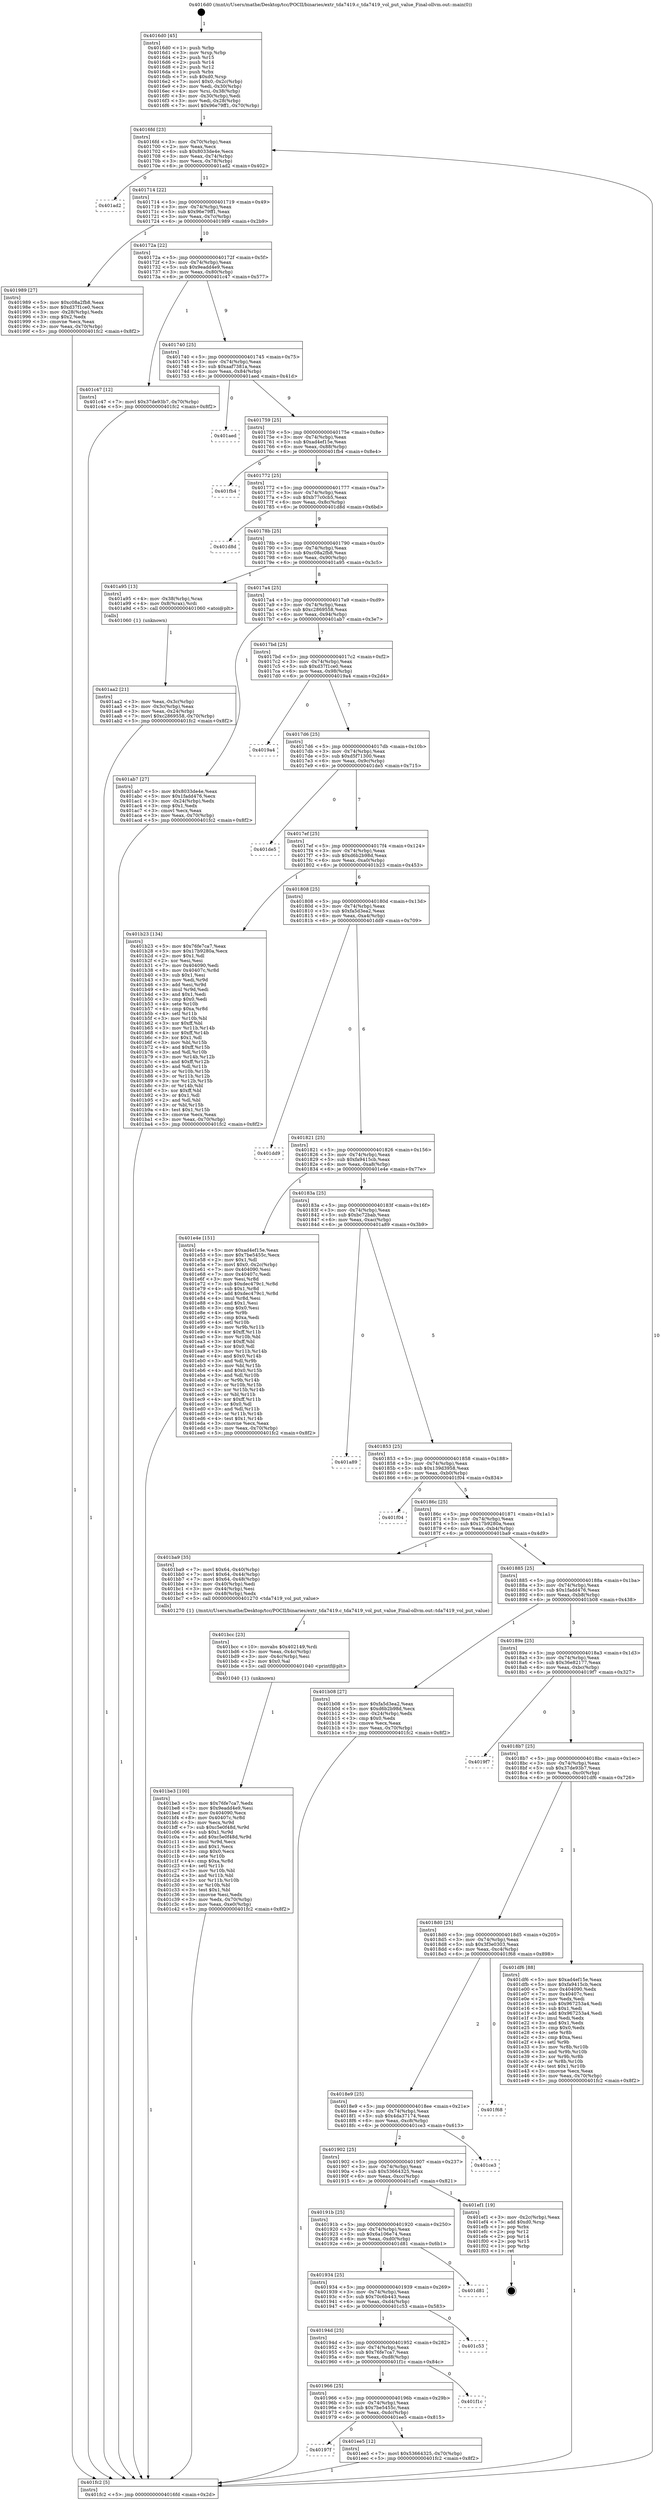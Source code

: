 digraph "0x4016d0" {
  label = "0x4016d0 (/mnt/c/Users/mathe/Desktop/tcc/POCII/binaries/extr_tda7419.c_tda7419_vol_put_value_Final-ollvm.out::main(0))"
  labelloc = "t"
  node[shape=record]

  Entry [label="",width=0.3,height=0.3,shape=circle,fillcolor=black,style=filled]
  "0x4016fd" [label="{
     0x4016fd [23]\l
     | [instrs]\l
     &nbsp;&nbsp;0x4016fd \<+3\>: mov -0x70(%rbp),%eax\l
     &nbsp;&nbsp;0x401700 \<+2\>: mov %eax,%ecx\l
     &nbsp;&nbsp;0x401702 \<+6\>: sub $0x8033de4e,%ecx\l
     &nbsp;&nbsp;0x401708 \<+3\>: mov %eax,-0x74(%rbp)\l
     &nbsp;&nbsp;0x40170b \<+3\>: mov %ecx,-0x78(%rbp)\l
     &nbsp;&nbsp;0x40170e \<+6\>: je 0000000000401ad2 \<main+0x402\>\l
  }"]
  "0x401ad2" [label="{
     0x401ad2\l
  }", style=dashed]
  "0x401714" [label="{
     0x401714 [22]\l
     | [instrs]\l
     &nbsp;&nbsp;0x401714 \<+5\>: jmp 0000000000401719 \<main+0x49\>\l
     &nbsp;&nbsp;0x401719 \<+3\>: mov -0x74(%rbp),%eax\l
     &nbsp;&nbsp;0x40171c \<+5\>: sub $0x96e79ff1,%eax\l
     &nbsp;&nbsp;0x401721 \<+3\>: mov %eax,-0x7c(%rbp)\l
     &nbsp;&nbsp;0x401724 \<+6\>: je 0000000000401989 \<main+0x2b9\>\l
  }"]
  Exit [label="",width=0.3,height=0.3,shape=circle,fillcolor=black,style=filled,peripheries=2]
  "0x401989" [label="{
     0x401989 [27]\l
     | [instrs]\l
     &nbsp;&nbsp;0x401989 \<+5\>: mov $0xc08a2fb8,%eax\l
     &nbsp;&nbsp;0x40198e \<+5\>: mov $0xd37f1ce0,%ecx\l
     &nbsp;&nbsp;0x401993 \<+3\>: mov -0x28(%rbp),%edx\l
     &nbsp;&nbsp;0x401996 \<+3\>: cmp $0x2,%edx\l
     &nbsp;&nbsp;0x401999 \<+3\>: cmovne %ecx,%eax\l
     &nbsp;&nbsp;0x40199c \<+3\>: mov %eax,-0x70(%rbp)\l
     &nbsp;&nbsp;0x40199f \<+5\>: jmp 0000000000401fc2 \<main+0x8f2\>\l
  }"]
  "0x40172a" [label="{
     0x40172a [22]\l
     | [instrs]\l
     &nbsp;&nbsp;0x40172a \<+5\>: jmp 000000000040172f \<main+0x5f\>\l
     &nbsp;&nbsp;0x40172f \<+3\>: mov -0x74(%rbp),%eax\l
     &nbsp;&nbsp;0x401732 \<+5\>: sub $0x9eadd4e9,%eax\l
     &nbsp;&nbsp;0x401737 \<+3\>: mov %eax,-0x80(%rbp)\l
     &nbsp;&nbsp;0x40173a \<+6\>: je 0000000000401c47 \<main+0x577\>\l
  }"]
  "0x401fc2" [label="{
     0x401fc2 [5]\l
     | [instrs]\l
     &nbsp;&nbsp;0x401fc2 \<+5\>: jmp 00000000004016fd \<main+0x2d\>\l
  }"]
  "0x4016d0" [label="{
     0x4016d0 [45]\l
     | [instrs]\l
     &nbsp;&nbsp;0x4016d0 \<+1\>: push %rbp\l
     &nbsp;&nbsp;0x4016d1 \<+3\>: mov %rsp,%rbp\l
     &nbsp;&nbsp;0x4016d4 \<+2\>: push %r15\l
     &nbsp;&nbsp;0x4016d6 \<+2\>: push %r14\l
     &nbsp;&nbsp;0x4016d8 \<+2\>: push %r12\l
     &nbsp;&nbsp;0x4016da \<+1\>: push %rbx\l
     &nbsp;&nbsp;0x4016db \<+7\>: sub $0xd0,%rsp\l
     &nbsp;&nbsp;0x4016e2 \<+7\>: movl $0x0,-0x2c(%rbp)\l
     &nbsp;&nbsp;0x4016e9 \<+3\>: mov %edi,-0x30(%rbp)\l
     &nbsp;&nbsp;0x4016ec \<+4\>: mov %rsi,-0x38(%rbp)\l
     &nbsp;&nbsp;0x4016f0 \<+3\>: mov -0x30(%rbp),%edi\l
     &nbsp;&nbsp;0x4016f3 \<+3\>: mov %edi,-0x28(%rbp)\l
     &nbsp;&nbsp;0x4016f6 \<+7\>: movl $0x96e79ff1,-0x70(%rbp)\l
  }"]
  "0x40197f" [label="{
     0x40197f\l
  }", style=dashed]
  "0x401c47" [label="{
     0x401c47 [12]\l
     | [instrs]\l
     &nbsp;&nbsp;0x401c47 \<+7\>: movl $0x37de93b7,-0x70(%rbp)\l
     &nbsp;&nbsp;0x401c4e \<+5\>: jmp 0000000000401fc2 \<main+0x8f2\>\l
  }"]
  "0x401740" [label="{
     0x401740 [25]\l
     | [instrs]\l
     &nbsp;&nbsp;0x401740 \<+5\>: jmp 0000000000401745 \<main+0x75\>\l
     &nbsp;&nbsp;0x401745 \<+3\>: mov -0x74(%rbp),%eax\l
     &nbsp;&nbsp;0x401748 \<+5\>: sub $0xaaf7381a,%eax\l
     &nbsp;&nbsp;0x40174d \<+6\>: mov %eax,-0x84(%rbp)\l
     &nbsp;&nbsp;0x401753 \<+6\>: je 0000000000401aed \<main+0x41d\>\l
  }"]
  "0x401ee5" [label="{
     0x401ee5 [12]\l
     | [instrs]\l
     &nbsp;&nbsp;0x401ee5 \<+7\>: movl $0x53664325,-0x70(%rbp)\l
     &nbsp;&nbsp;0x401eec \<+5\>: jmp 0000000000401fc2 \<main+0x8f2\>\l
  }"]
  "0x401aed" [label="{
     0x401aed\l
  }", style=dashed]
  "0x401759" [label="{
     0x401759 [25]\l
     | [instrs]\l
     &nbsp;&nbsp;0x401759 \<+5\>: jmp 000000000040175e \<main+0x8e\>\l
     &nbsp;&nbsp;0x40175e \<+3\>: mov -0x74(%rbp),%eax\l
     &nbsp;&nbsp;0x401761 \<+5\>: sub $0xad4ef15e,%eax\l
     &nbsp;&nbsp;0x401766 \<+6\>: mov %eax,-0x88(%rbp)\l
     &nbsp;&nbsp;0x40176c \<+6\>: je 0000000000401fb4 \<main+0x8e4\>\l
  }"]
  "0x401966" [label="{
     0x401966 [25]\l
     | [instrs]\l
     &nbsp;&nbsp;0x401966 \<+5\>: jmp 000000000040196b \<main+0x29b\>\l
     &nbsp;&nbsp;0x40196b \<+3\>: mov -0x74(%rbp),%eax\l
     &nbsp;&nbsp;0x40196e \<+5\>: sub $0x7be5455c,%eax\l
     &nbsp;&nbsp;0x401973 \<+6\>: mov %eax,-0xdc(%rbp)\l
     &nbsp;&nbsp;0x401979 \<+6\>: je 0000000000401ee5 \<main+0x815\>\l
  }"]
  "0x401fb4" [label="{
     0x401fb4\l
  }", style=dashed]
  "0x401772" [label="{
     0x401772 [25]\l
     | [instrs]\l
     &nbsp;&nbsp;0x401772 \<+5\>: jmp 0000000000401777 \<main+0xa7\>\l
     &nbsp;&nbsp;0x401777 \<+3\>: mov -0x74(%rbp),%eax\l
     &nbsp;&nbsp;0x40177a \<+5\>: sub $0xb77c0cb5,%eax\l
     &nbsp;&nbsp;0x40177f \<+6\>: mov %eax,-0x8c(%rbp)\l
     &nbsp;&nbsp;0x401785 \<+6\>: je 0000000000401d8d \<main+0x6bd\>\l
  }"]
  "0x401f1c" [label="{
     0x401f1c\l
  }", style=dashed]
  "0x401d8d" [label="{
     0x401d8d\l
  }", style=dashed]
  "0x40178b" [label="{
     0x40178b [25]\l
     | [instrs]\l
     &nbsp;&nbsp;0x40178b \<+5\>: jmp 0000000000401790 \<main+0xc0\>\l
     &nbsp;&nbsp;0x401790 \<+3\>: mov -0x74(%rbp),%eax\l
     &nbsp;&nbsp;0x401793 \<+5\>: sub $0xc08a2fb8,%eax\l
     &nbsp;&nbsp;0x401798 \<+6\>: mov %eax,-0x90(%rbp)\l
     &nbsp;&nbsp;0x40179e \<+6\>: je 0000000000401a95 \<main+0x3c5\>\l
  }"]
  "0x40194d" [label="{
     0x40194d [25]\l
     | [instrs]\l
     &nbsp;&nbsp;0x40194d \<+5\>: jmp 0000000000401952 \<main+0x282\>\l
     &nbsp;&nbsp;0x401952 \<+3\>: mov -0x74(%rbp),%eax\l
     &nbsp;&nbsp;0x401955 \<+5\>: sub $0x76fe7ca7,%eax\l
     &nbsp;&nbsp;0x40195a \<+6\>: mov %eax,-0xd8(%rbp)\l
     &nbsp;&nbsp;0x401960 \<+6\>: je 0000000000401f1c \<main+0x84c\>\l
  }"]
  "0x401a95" [label="{
     0x401a95 [13]\l
     | [instrs]\l
     &nbsp;&nbsp;0x401a95 \<+4\>: mov -0x38(%rbp),%rax\l
     &nbsp;&nbsp;0x401a99 \<+4\>: mov 0x8(%rax),%rdi\l
     &nbsp;&nbsp;0x401a9d \<+5\>: call 0000000000401060 \<atoi@plt\>\l
     | [calls]\l
     &nbsp;&nbsp;0x401060 \{1\} (unknown)\l
  }"]
  "0x4017a4" [label="{
     0x4017a4 [25]\l
     | [instrs]\l
     &nbsp;&nbsp;0x4017a4 \<+5\>: jmp 00000000004017a9 \<main+0xd9\>\l
     &nbsp;&nbsp;0x4017a9 \<+3\>: mov -0x74(%rbp),%eax\l
     &nbsp;&nbsp;0x4017ac \<+5\>: sub $0xc2869558,%eax\l
     &nbsp;&nbsp;0x4017b1 \<+6\>: mov %eax,-0x94(%rbp)\l
     &nbsp;&nbsp;0x4017b7 \<+6\>: je 0000000000401ab7 \<main+0x3e7\>\l
  }"]
  "0x401aa2" [label="{
     0x401aa2 [21]\l
     | [instrs]\l
     &nbsp;&nbsp;0x401aa2 \<+3\>: mov %eax,-0x3c(%rbp)\l
     &nbsp;&nbsp;0x401aa5 \<+3\>: mov -0x3c(%rbp),%eax\l
     &nbsp;&nbsp;0x401aa8 \<+3\>: mov %eax,-0x24(%rbp)\l
     &nbsp;&nbsp;0x401aab \<+7\>: movl $0xc2869558,-0x70(%rbp)\l
     &nbsp;&nbsp;0x401ab2 \<+5\>: jmp 0000000000401fc2 \<main+0x8f2\>\l
  }"]
  "0x401c53" [label="{
     0x401c53\l
  }", style=dashed]
  "0x401ab7" [label="{
     0x401ab7 [27]\l
     | [instrs]\l
     &nbsp;&nbsp;0x401ab7 \<+5\>: mov $0x8033de4e,%eax\l
     &nbsp;&nbsp;0x401abc \<+5\>: mov $0x1fadd476,%ecx\l
     &nbsp;&nbsp;0x401ac1 \<+3\>: mov -0x24(%rbp),%edx\l
     &nbsp;&nbsp;0x401ac4 \<+3\>: cmp $0x1,%edx\l
     &nbsp;&nbsp;0x401ac7 \<+3\>: cmovl %ecx,%eax\l
     &nbsp;&nbsp;0x401aca \<+3\>: mov %eax,-0x70(%rbp)\l
     &nbsp;&nbsp;0x401acd \<+5\>: jmp 0000000000401fc2 \<main+0x8f2\>\l
  }"]
  "0x4017bd" [label="{
     0x4017bd [25]\l
     | [instrs]\l
     &nbsp;&nbsp;0x4017bd \<+5\>: jmp 00000000004017c2 \<main+0xf2\>\l
     &nbsp;&nbsp;0x4017c2 \<+3\>: mov -0x74(%rbp),%eax\l
     &nbsp;&nbsp;0x4017c5 \<+5\>: sub $0xd37f1ce0,%eax\l
     &nbsp;&nbsp;0x4017ca \<+6\>: mov %eax,-0x98(%rbp)\l
     &nbsp;&nbsp;0x4017d0 \<+6\>: je 00000000004019a4 \<main+0x2d4\>\l
  }"]
  "0x401934" [label="{
     0x401934 [25]\l
     | [instrs]\l
     &nbsp;&nbsp;0x401934 \<+5\>: jmp 0000000000401939 \<main+0x269\>\l
     &nbsp;&nbsp;0x401939 \<+3\>: mov -0x74(%rbp),%eax\l
     &nbsp;&nbsp;0x40193c \<+5\>: sub $0x70c6b443,%eax\l
     &nbsp;&nbsp;0x401941 \<+6\>: mov %eax,-0xd4(%rbp)\l
     &nbsp;&nbsp;0x401947 \<+6\>: je 0000000000401c53 \<main+0x583\>\l
  }"]
  "0x4019a4" [label="{
     0x4019a4\l
  }", style=dashed]
  "0x4017d6" [label="{
     0x4017d6 [25]\l
     | [instrs]\l
     &nbsp;&nbsp;0x4017d6 \<+5\>: jmp 00000000004017db \<main+0x10b\>\l
     &nbsp;&nbsp;0x4017db \<+3\>: mov -0x74(%rbp),%eax\l
     &nbsp;&nbsp;0x4017de \<+5\>: sub $0xd5f71300,%eax\l
     &nbsp;&nbsp;0x4017e3 \<+6\>: mov %eax,-0x9c(%rbp)\l
     &nbsp;&nbsp;0x4017e9 \<+6\>: je 0000000000401de5 \<main+0x715\>\l
  }"]
  "0x401d81" [label="{
     0x401d81\l
  }", style=dashed]
  "0x401de5" [label="{
     0x401de5\l
  }", style=dashed]
  "0x4017ef" [label="{
     0x4017ef [25]\l
     | [instrs]\l
     &nbsp;&nbsp;0x4017ef \<+5\>: jmp 00000000004017f4 \<main+0x124\>\l
     &nbsp;&nbsp;0x4017f4 \<+3\>: mov -0x74(%rbp),%eax\l
     &nbsp;&nbsp;0x4017f7 \<+5\>: sub $0xd6b2b98d,%eax\l
     &nbsp;&nbsp;0x4017fc \<+6\>: mov %eax,-0xa0(%rbp)\l
     &nbsp;&nbsp;0x401802 \<+6\>: je 0000000000401b23 \<main+0x453\>\l
  }"]
  "0x40191b" [label="{
     0x40191b [25]\l
     | [instrs]\l
     &nbsp;&nbsp;0x40191b \<+5\>: jmp 0000000000401920 \<main+0x250\>\l
     &nbsp;&nbsp;0x401920 \<+3\>: mov -0x74(%rbp),%eax\l
     &nbsp;&nbsp;0x401923 \<+5\>: sub $0x6a106e74,%eax\l
     &nbsp;&nbsp;0x401928 \<+6\>: mov %eax,-0xd0(%rbp)\l
     &nbsp;&nbsp;0x40192e \<+6\>: je 0000000000401d81 \<main+0x6b1\>\l
  }"]
  "0x401b23" [label="{
     0x401b23 [134]\l
     | [instrs]\l
     &nbsp;&nbsp;0x401b23 \<+5\>: mov $0x76fe7ca7,%eax\l
     &nbsp;&nbsp;0x401b28 \<+5\>: mov $0x17b9280a,%ecx\l
     &nbsp;&nbsp;0x401b2d \<+2\>: mov $0x1,%dl\l
     &nbsp;&nbsp;0x401b2f \<+2\>: xor %esi,%esi\l
     &nbsp;&nbsp;0x401b31 \<+7\>: mov 0x404090,%edi\l
     &nbsp;&nbsp;0x401b38 \<+8\>: mov 0x40407c,%r8d\l
     &nbsp;&nbsp;0x401b40 \<+3\>: sub $0x1,%esi\l
     &nbsp;&nbsp;0x401b43 \<+3\>: mov %edi,%r9d\l
     &nbsp;&nbsp;0x401b46 \<+3\>: add %esi,%r9d\l
     &nbsp;&nbsp;0x401b49 \<+4\>: imul %r9d,%edi\l
     &nbsp;&nbsp;0x401b4d \<+3\>: and $0x1,%edi\l
     &nbsp;&nbsp;0x401b50 \<+3\>: cmp $0x0,%edi\l
     &nbsp;&nbsp;0x401b53 \<+4\>: sete %r10b\l
     &nbsp;&nbsp;0x401b57 \<+4\>: cmp $0xa,%r8d\l
     &nbsp;&nbsp;0x401b5b \<+4\>: setl %r11b\l
     &nbsp;&nbsp;0x401b5f \<+3\>: mov %r10b,%bl\l
     &nbsp;&nbsp;0x401b62 \<+3\>: xor $0xff,%bl\l
     &nbsp;&nbsp;0x401b65 \<+3\>: mov %r11b,%r14b\l
     &nbsp;&nbsp;0x401b68 \<+4\>: xor $0xff,%r14b\l
     &nbsp;&nbsp;0x401b6c \<+3\>: xor $0x1,%dl\l
     &nbsp;&nbsp;0x401b6f \<+3\>: mov %bl,%r15b\l
     &nbsp;&nbsp;0x401b72 \<+4\>: and $0xff,%r15b\l
     &nbsp;&nbsp;0x401b76 \<+3\>: and %dl,%r10b\l
     &nbsp;&nbsp;0x401b79 \<+3\>: mov %r14b,%r12b\l
     &nbsp;&nbsp;0x401b7c \<+4\>: and $0xff,%r12b\l
     &nbsp;&nbsp;0x401b80 \<+3\>: and %dl,%r11b\l
     &nbsp;&nbsp;0x401b83 \<+3\>: or %r10b,%r15b\l
     &nbsp;&nbsp;0x401b86 \<+3\>: or %r11b,%r12b\l
     &nbsp;&nbsp;0x401b89 \<+3\>: xor %r12b,%r15b\l
     &nbsp;&nbsp;0x401b8c \<+3\>: or %r14b,%bl\l
     &nbsp;&nbsp;0x401b8f \<+3\>: xor $0xff,%bl\l
     &nbsp;&nbsp;0x401b92 \<+3\>: or $0x1,%dl\l
     &nbsp;&nbsp;0x401b95 \<+2\>: and %dl,%bl\l
     &nbsp;&nbsp;0x401b97 \<+3\>: or %bl,%r15b\l
     &nbsp;&nbsp;0x401b9a \<+4\>: test $0x1,%r15b\l
     &nbsp;&nbsp;0x401b9e \<+3\>: cmovne %ecx,%eax\l
     &nbsp;&nbsp;0x401ba1 \<+3\>: mov %eax,-0x70(%rbp)\l
     &nbsp;&nbsp;0x401ba4 \<+5\>: jmp 0000000000401fc2 \<main+0x8f2\>\l
  }"]
  "0x401808" [label="{
     0x401808 [25]\l
     | [instrs]\l
     &nbsp;&nbsp;0x401808 \<+5\>: jmp 000000000040180d \<main+0x13d\>\l
     &nbsp;&nbsp;0x40180d \<+3\>: mov -0x74(%rbp),%eax\l
     &nbsp;&nbsp;0x401810 \<+5\>: sub $0xfa5d3ea2,%eax\l
     &nbsp;&nbsp;0x401815 \<+6\>: mov %eax,-0xa4(%rbp)\l
     &nbsp;&nbsp;0x40181b \<+6\>: je 0000000000401dd9 \<main+0x709\>\l
  }"]
  "0x401ef1" [label="{
     0x401ef1 [19]\l
     | [instrs]\l
     &nbsp;&nbsp;0x401ef1 \<+3\>: mov -0x2c(%rbp),%eax\l
     &nbsp;&nbsp;0x401ef4 \<+7\>: add $0xd0,%rsp\l
     &nbsp;&nbsp;0x401efb \<+1\>: pop %rbx\l
     &nbsp;&nbsp;0x401efc \<+2\>: pop %r12\l
     &nbsp;&nbsp;0x401efe \<+2\>: pop %r14\l
     &nbsp;&nbsp;0x401f00 \<+2\>: pop %r15\l
     &nbsp;&nbsp;0x401f02 \<+1\>: pop %rbp\l
     &nbsp;&nbsp;0x401f03 \<+1\>: ret\l
  }"]
  "0x401dd9" [label="{
     0x401dd9\l
  }", style=dashed]
  "0x401821" [label="{
     0x401821 [25]\l
     | [instrs]\l
     &nbsp;&nbsp;0x401821 \<+5\>: jmp 0000000000401826 \<main+0x156\>\l
     &nbsp;&nbsp;0x401826 \<+3\>: mov -0x74(%rbp),%eax\l
     &nbsp;&nbsp;0x401829 \<+5\>: sub $0xfa9415cb,%eax\l
     &nbsp;&nbsp;0x40182e \<+6\>: mov %eax,-0xa8(%rbp)\l
     &nbsp;&nbsp;0x401834 \<+6\>: je 0000000000401e4e \<main+0x77e\>\l
  }"]
  "0x401902" [label="{
     0x401902 [25]\l
     | [instrs]\l
     &nbsp;&nbsp;0x401902 \<+5\>: jmp 0000000000401907 \<main+0x237\>\l
     &nbsp;&nbsp;0x401907 \<+3\>: mov -0x74(%rbp),%eax\l
     &nbsp;&nbsp;0x40190a \<+5\>: sub $0x53664325,%eax\l
     &nbsp;&nbsp;0x40190f \<+6\>: mov %eax,-0xcc(%rbp)\l
     &nbsp;&nbsp;0x401915 \<+6\>: je 0000000000401ef1 \<main+0x821\>\l
  }"]
  "0x401e4e" [label="{
     0x401e4e [151]\l
     | [instrs]\l
     &nbsp;&nbsp;0x401e4e \<+5\>: mov $0xad4ef15e,%eax\l
     &nbsp;&nbsp;0x401e53 \<+5\>: mov $0x7be5455c,%ecx\l
     &nbsp;&nbsp;0x401e58 \<+2\>: mov $0x1,%dl\l
     &nbsp;&nbsp;0x401e5a \<+7\>: movl $0x0,-0x2c(%rbp)\l
     &nbsp;&nbsp;0x401e61 \<+7\>: mov 0x404090,%esi\l
     &nbsp;&nbsp;0x401e68 \<+7\>: mov 0x40407c,%edi\l
     &nbsp;&nbsp;0x401e6f \<+3\>: mov %esi,%r8d\l
     &nbsp;&nbsp;0x401e72 \<+7\>: sub $0xdec479c1,%r8d\l
     &nbsp;&nbsp;0x401e79 \<+4\>: sub $0x1,%r8d\l
     &nbsp;&nbsp;0x401e7d \<+7\>: add $0xdec479c1,%r8d\l
     &nbsp;&nbsp;0x401e84 \<+4\>: imul %r8d,%esi\l
     &nbsp;&nbsp;0x401e88 \<+3\>: and $0x1,%esi\l
     &nbsp;&nbsp;0x401e8b \<+3\>: cmp $0x0,%esi\l
     &nbsp;&nbsp;0x401e8e \<+4\>: sete %r9b\l
     &nbsp;&nbsp;0x401e92 \<+3\>: cmp $0xa,%edi\l
     &nbsp;&nbsp;0x401e95 \<+4\>: setl %r10b\l
     &nbsp;&nbsp;0x401e99 \<+3\>: mov %r9b,%r11b\l
     &nbsp;&nbsp;0x401e9c \<+4\>: xor $0xff,%r11b\l
     &nbsp;&nbsp;0x401ea0 \<+3\>: mov %r10b,%bl\l
     &nbsp;&nbsp;0x401ea3 \<+3\>: xor $0xff,%bl\l
     &nbsp;&nbsp;0x401ea6 \<+3\>: xor $0x0,%dl\l
     &nbsp;&nbsp;0x401ea9 \<+3\>: mov %r11b,%r14b\l
     &nbsp;&nbsp;0x401eac \<+4\>: and $0x0,%r14b\l
     &nbsp;&nbsp;0x401eb0 \<+3\>: and %dl,%r9b\l
     &nbsp;&nbsp;0x401eb3 \<+3\>: mov %bl,%r15b\l
     &nbsp;&nbsp;0x401eb6 \<+4\>: and $0x0,%r15b\l
     &nbsp;&nbsp;0x401eba \<+3\>: and %dl,%r10b\l
     &nbsp;&nbsp;0x401ebd \<+3\>: or %r9b,%r14b\l
     &nbsp;&nbsp;0x401ec0 \<+3\>: or %r10b,%r15b\l
     &nbsp;&nbsp;0x401ec3 \<+3\>: xor %r15b,%r14b\l
     &nbsp;&nbsp;0x401ec6 \<+3\>: or %bl,%r11b\l
     &nbsp;&nbsp;0x401ec9 \<+4\>: xor $0xff,%r11b\l
     &nbsp;&nbsp;0x401ecd \<+3\>: or $0x0,%dl\l
     &nbsp;&nbsp;0x401ed0 \<+3\>: and %dl,%r11b\l
     &nbsp;&nbsp;0x401ed3 \<+3\>: or %r11b,%r14b\l
     &nbsp;&nbsp;0x401ed6 \<+4\>: test $0x1,%r14b\l
     &nbsp;&nbsp;0x401eda \<+3\>: cmovne %ecx,%eax\l
     &nbsp;&nbsp;0x401edd \<+3\>: mov %eax,-0x70(%rbp)\l
     &nbsp;&nbsp;0x401ee0 \<+5\>: jmp 0000000000401fc2 \<main+0x8f2\>\l
  }"]
  "0x40183a" [label="{
     0x40183a [25]\l
     | [instrs]\l
     &nbsp;&nbsp;0x40183a \<+5\>: jmp 000000000040183f \<main+0x16f\>\l
     &nbsp;&nbsp;0x40183f \<+3\>: mov -0x74(%rbp),%eax\l
     &nbsp;&nbsp;0x401842 \<+5\>: sub $0xbc72bab,%eax\l
     &nbsp;&nbsp;0x401847 \<+6\>: mov %eax,-0xac(%rbp)\l
     &nbsp;&nbsp;0x40184d \<+6\>: je 0000000000401a89 \<main+0x3b9\>\l
  }"]
  "0x401ce3" [label="{
     0x401ce3\l
  }", style=dashed]
  "0x401a89" [label="{
     0x401a89\l
  }", style=dashed]
  "0x401853" [label="{
     0x401853 [25]\l
     | [instrs]\l
     &nbsp;&nbsp;0x401853 \<+5\>: jmp 0000000000401858 \<main+0x188\>\l
     &nbsp;&nbsp;0x401858 \<+3\>: mov -0x74(%rbp),%eax\l
     &nbsp;&nbsp;0x40185b \<+5\>: sub $0x139d3958,%eax\l
     &nbsp;&nbsp;0x401860 \<+6\>: mov %eax,-0xb0(%rbp)\l
     &nbsp;&nbsp;0x401866 \<+6\>: je 0000000000401f04 \<main+0x834\>\l
  }"]
  "0x4018e9" [label="{
     0x4018e9 [25]\l
     | [instrs]\l
     &nbsp;&nbsp;0x4018e9 \<+5\>: jmp 00000000004018ee \<main+0x21e\>\l
     &nbsp;&nbsp;0x4018ee \<+3\>: mov -0x74(%rbp),%eax\l
     &nbsp;&nbsp;0x4018f1 \<+5\>: sub $0x4da37174,%eax\l
     &nbsp;&nbsp;0x4018f6 \<+6\>: mov %eax,-0xc8(%rbp)\l
     &nbsp;&nbsp;0x4018fc \<+6\>: je 0000000000401ce3 \<main+0x613\>\l
  }"]
  "0x401f04" [label="{
     0x401f04\l
  }", style=dashed]
  "0x40186c" [label="{
     0x40186c [25]\l
     | [instrs]\l
     &nbsp;&nbsp;0x40186c \<+5\>: jmp 0000000000401871 \<main+0x1a1\>\l
     &nbsp;&nbsp;0x401871 \<+3\>: mov -0x74(%rbp),%eax\l
     &nbsp;&nbsp;0x401874 \<+5\>: sub $0x17b9280a,%eax\l
     &nbsp;&nbsp;0x401879 \<+6\>: mov %eax,-0xb4(%rbp)\l
     &nbsp;&nbsp;0x40187f \<+6\>: je 0000000000401ba9 \<main+0x4d9\>\l
  }"]
  "0x401f68" [label="{
     0x401f68\l
  }", style=dashed]
  "0x401ba9" [label="{
     0x401ba9 [35]\l
     | [instrs]\l
     &nbsp;&nbsp;0x401ba9 \<+7\>: movl $0x64,-0x40(%rbp)\l
     &nbsp;&nbsp;0x401bb0 \<+7\>: movl $0x64,-0x44(%rbp)\l
     &nbsp;&nbsp;0x401bb7 \<+7\>: movl $0x64,-0x48(%rbp)\l
     &nbsp;&nbsp;0x401bbe \<+3\>: mov -0x40(%rbp),%edi\l
     &nbsp;&nbsp;0x401bc1 \<+3\>: mov -0x44(%rbp),%esi\l
     &nbsp;&nbsp;0x401bc4 \<+3\>: mov -0x48(%rbp),%edx\l
     &nbsp;&nbsp;0x401bc7 \<+5\>: call 0000000000401270 \<tda7419_vol_put_value\>\l
     | [calls]\l
     &nbsp;&nbsp;0x401270 \{1\} (/mnt/c/Users/mathe/Desktop/tcc/POCII/binaries/extr_tda7419.c_tda7419_vol_put_value_Final-ollvm.out::tda7419_vol_put_value)\l
  }"]
  "0x401885" [label="{
     0x401885 [25]\l
     | [instrs]\l
     &nbsp;&nbsp;0x401885 \<+5\>: jmp 000000000040188a \<main+0x1ba\>\l
     &nbsp;&nbsp;0x40188a \<+3\>: mov -0x74(%rbp),%eax\l
     &nbsp;&nbsp;0x40188d \<+5\>: sub $0x1fadd476,%eax\l
     &nbsp;&nbsp;0x401892 \<+6\>: mov %eax,-0xb8(%rbp)\l
     &nbsp;&nbsp;0x401898 \<+6\>: je 0000000000401b08 \<main+0x438\>\l
  }"]
  "0x4018d0" [label="{
     0x4018d0 [25]\l
     | [instrs]\l
     &nbsp;&nbsp;0x4018d0 \<+5\>: jmp 00000000004018d5 \<main+0x205\>\l
     &nbsp;&nbsp;0x4018d5 \<+3\>: mov -0x74(%rbp),%eax\l
     &nbsp;&nbsp;0x4018d8 \<+5\>: sub $0x3f3e0303,%eax\l
     &nbsp;&nbsp;0x4018dd \<+6\>: mov %eax,-0xc4(%rbp)\l
     &nbsp;&nbsp;0x4018e3 \<+6\>: je 0000000000401f68 \<main+0x898\>\l
  }"]
  "0x401b08" [label="{
     0x401b08 [27]\l
     | [instrs]\l
     &nbsp;&nbsp;0x401b08 \<+5\>: mov $0xfa5d3ea2,%eax\l
     &nbsp;&nbsp;0x401b0d \<+5\>: mov $0xd6b2b98d,%ecx\l
     &nbsp;&nbsp;0x401b12 \<+3\>: mov -0x24(%rbp),%edx\l
     &nbsp;&nbsp;0x401b15 \<+3\>: cmp $0x0,%edx\l
     &nbsp;&nbsp;0x401b18 \<+3\>: cmove %ecx,%eax\l
     &nbsp;&nbsp;0x401b1b \<+3\>: mov %eax,-0x70(%rbp)\l
     &nbsp;&nbsp;0x401b1e \<+5\>: jmp 0000000000401fc2 \<main+0x8f2\>\l
  }"]
  "0x40189e" [label="{
     0x40189e [25]\l
     | [instrs]\l
     &nbsp;&nbsp;0x40189e \<+5\>: jmp 00000000004018a3 \<main+0x1d3\>\l
     &nbsp;&nbsp;0x4018a3 \<+3\>: mov -0x74(%rbp),%eax\l
     &nbsp;&nbsp;0x4018a6 \<+5\>: sub $0x36e82177,%eax\l
     &nbsp;&nbsp;0x4018ab \<+6\>: mov %eax,-0xbc(%rbp)\l
     &nbsp;&nbsp;0x4018b1 \<+6\>: je 00000000004019f7 \<main+0x327\>\l
  }"]
  "0x401bcc" [label="{
     0x401bcc [23]\l
     | [instrs]\l
     &nbsp;&nbsp;0x401bcc \<+10\>: movabs $0x402149,%rdi\l
     &nbsp;&nbsp;0x401bd6 \<+3\>: mov %eax,-0x4c(%rbp)\l
     &nbsp;&nbsp;0x401bd9 \<+3\>: mov -0x4c(%rbp),%esi\l
     &nbsp;&nbsp;0x401bdc \<+2\>: mov $0x0,%al\l
     &nbsp;&nbsp;0x401bde \<+5\>: call 0000000000401040 \<printf@plt\>\l
     | [calls]\l
     &nbsp;&nbsp;0x401040 \{1\} (unknown)\l
  }"]
  "0x401be3" [label="{
     0x401be3 [100]\l
     | [instrs]\l
     &nbsp;&nbsp;0x401be3 \<+5\>: mov $0x76fe7ca7,%edx\l
     &nbsp;&nbsp;0x401be8 \<+5\>: mov $0x9eadd4e9,%esi\l
     &nbsp;&nbsp;0x401bed \<+7\>: mov 0x404090,%ecx\l
     &nbsp;&nbsp;0x401bf4 \<+8\>: mov 0x40407c,%r8d\l
     &nbsp;&nbsp;0x401bfc \<+3\>: mov %ecx,%r9d\l
     &nbsp;&nbsp;0x401bff \<+7\>: sub $0xc5e0f48d,%r9d\l
     &nbsp;&nbsp;0x401c06 \<+4\>: sub $0x1,%r9d\l
     &nbsp;&nbsp;0x401c0a \<+7\>: add $0xc5e0f48d,%r9d\l
     &nbsp;&nbsp;0x401c11 \<+4\>: imul %r9d,%ecx\l
     &nbsp;&nbsp;0x401c15 \<+3\>: and $0x1,%ecx\l
     &nbsp;&nbsp;0x401c18 \<+3\>: cmp $0x0,%ecx\l
     &nbsp;&nbsp;0x401c1b \<+4\>: sete %r10b\l
     &nbsp;&nbsp;0x401c1f \<+4\>: cmp $0xa,%r8d\l
     &nbsp;&nbsp;0x401c23 \<+4\>: setl %r11b\l
     &nbsp;&nbsp;0x401c27 \<+3\>: mov %r10b,%bl\l
     &nbsp;&nbsp;0x401c2a \<+3\>: and %r11b,%bl\l
     &nbsp;&nbsp;0x401c2d \<+3\>: xor %r11b,%r10b\l
     &nbsp;&nbsp;0x401c30 \<+3\>: or %r10b,%bl\l
     &nbsp;&nbsp;0x401c33 \<+3\>: test $0x1,%bl\l
     &nbsp;&nbsp;0x401c36 \<+3\>: cmovne %esi,%edx\l
     &nbsp;&nbsp;0x401c39 \<+3\>: mov %edx,-0x70(%rbp)\l
     &nbsp;&nbsp;0x401c3c \<+6\>: mov %eax,-0xe0(%rbp)\l
     &nbsp;&nbsp;0x401c42 \<+5\>: jmp 0000000000401fc2 \<main+0x8f2\>\l
  }"]
  "0x401df6" [label="{
     0x401df6 [88]\l
     | [instrs]\l
     &nbsp;&nbsp;0x401df6 \<+5\>: mov $0xad4ef15e,%eax\l
     &nbsp;&nbsp;0x401dfb \<+5\>: mov $0xfa9415cb,%ecx\l
     &nbsp;&nbsp;0x401e00 \<+7\>: mov 0x404090,%edx\l
     &nbsp;&nbsp;0x401e07 \<+7\>: mov 0x40407c,%esi\l
     &nbsp;&nbsp;0x401e0e \<+2\>: mov %edx,%edi\l
     &nbsp;&nbsp;0x401e10 \<+6\>: sub $0x967253a4,%edi\l
     &nbsp;&nbsp;0x401e16 \<+3\>: sub $0x1,%edi\l
     &nbsp;&nbsp;0x401e19 \<+6\>: add $0x967253a4,%edi\l
     &nbsp;&nbsp;0x401e1f \<+3\>: imul %edi,%edx\l
     &nbsp;&nbsp;0x401e22 \<+3\>: and $0x1,%edx\l
     &nbsp;&nbsp;0x401e25 \<+3\>: cmp $0x0,%edx\l
     &nbsp;&nbsp;0x401e28 \<+4\>: sete %r8b\l
     &nbsp;&nbsp;0x401e2c \<+3\>: cmp $0xa,%esi\l
     &nbsp;&nbsp;0x401e2f \<+4\>: setl %r9b\l
     &nbsp;&nbsp;0x401e33 \<+3\>: mov %r8b,%r10b\l
     &nbsp;&nbsp;0x401e36 \<+3\>: and %r9b,%r10b\l
     &nbsp;&nbsp;0x401e39 \<+3\>: xor %r9b,%r8b\l
     &nbsp;&nbsp;0x401e3c \<+3\>: or %r8b,%r10b\l
     &nbsp;&nbsp;0x401e3f \<+4\>: test $0x1,%r10b\l
     &nbsp;&nbsp;0x401e43 \<+3\>: cmovne %ecx,%eax\l
     &nbsp;&nbsp;0x401e46 \<+3\>: mov %eax,-0x70(%rbp)\l
     &nbsp;&nbsp;0x401e49 \<+5\>: jmp 0000000000401fc2 \<main+0x8f2\>\l
  }"]
  "0x4019f7" [label="{
     0x4019f7\l
  }", style=dashed]
  "0x4018b7" [label="{
     0x4018b7 [25]\l
     | [instrs]\l
     &nbsp;&nbsp;0x4018b7 \<+5\>: jmp 00000000004018bc \<main+0x1ec\>\l
     &nbsp;&nbsp;0x4018bc \<+3\>: mov -0x74(%rbp),%eax\l
     &nbsp;&nbsp;0x4018bf \<+5\>: sub $0x37de93b7,%eax\l
     &nbsp;&nbsp;0x4018c4 \<+6\>: mov %eax,-0xc0(%rbp)\l
     &nbsp;&nbsp;0x4018ca \<+6\>: je 0000000000401df6 \<main+0x726\>\l
  }"]
  Entry -> "0x4016d0" [label=" 1"]
  "0x4016fd" -> "0x401ad2" [label=" 0"]
  "0x4016fd" -> "0x401714" [label=" 11"]
  "0x401ef1" -> Exit [label=" 1"]
  "0x401714" -> "0x401989" [label=" 1"]
  "0x401714" -> "0x40172a" [label=" 10"]
  "0x401989" -> "0x401fc2" [label=" 1"]
  "0x4016d0" -> "0x4016fd" [label=" 1"]
  "0x401fc2" -> "0x4016fd" [label=" 10"]
  "0x401ee5" -> "0x401fc2" [label=" 1"]
  "0x40172a" -> "0x401c47" [label=" 1"]
  "0x40172a" -> "0x401740" [label=" 9"]
  "0x401966" -> "0x40197f" [label=" 0"]
  "0x401740" -> "0x401aed" [label=" 0"]
  "0x401740" -> "0x401759" [label=" 9"]
  "0x401966" -> "0x401ee5" [label=" 1"]
  "0x401759" -> "0x401fb4" [label=" 0"]
  "0x401759" -> "0x401772" [label=" 9"]
  "0x40194d" -> "0x401966" [label=" 1"]
  "0x401772" -> "0x401d8d" [label=" 0"]
  "0x401772" -> "0x40178b" [label=" 9"]
  "0x40194d" -> "0x401f1c" [label=" 0"]
  "0x40178b" -> "0x401a95" [label=" 1"]
  "0x40178b" -> "0x4017a4" [label=" 8"]
  "0x401a95" -> "0x401aa2" [label=" 1"]
  "0x401aa2" -> "0x401fc2" [label=" 1"]
  "0x401934" -> "0x40194d" [label=" 1"]
  "0x4017a4" -> "0x401ab7" [label=" 1"]
  "0x4017a4" -> "0x4017bd" [label=" 7"]
  "0x401ab7" -> "0x401fc2" [label=" 1"]
  "0x401934" -> "0x401c53" [label=" 0"]
  "0x4017bd" -> "0x4019a4" [label=" 0"]
  "0x4017bd" -> "0x4017d6" [label=" 7"]
  "0x40191b" -> "0x401934" [label=" 1"]
  "0x4017d6" -> "0x401de5" [label=" 0"]
  "0x4017d6" -> "0x4017ef" [label=" 7"]
  "0x40191b" -> "0x401d81" [label=" 0"]
  "0x4017ef" -> "0x401b23" [label=" 1"]
  "0x4017ef" -> "0x401808" [label=" 6"]
  "0x401902" -> "0x40191b" [label=" 1"]
  "0x401808" -> "0x401dd9" [label=" 0"]
  "0x401808" -> "0x401821" [label=" 6"]
  "0x401902" -> "0x401ef1" [label=" 1"]
  "0x401821" -> "0x401e4e" [label=" 1"]
  "0x401821" -> "0x40183a" [label=" 5"]
  "0x4018e9" -> "0x401902" [label=" 2"]
  "0x40183a" -> "0x401a89" [label=" 0"]
  "0x40183a" -> "0x401853" [label=" 5"]
  "0x4018e9" -> "0x401ce3" [label=" 0"]
  "0x401853" -> "0x401f04" [label=" 0"]
  "0x401853" -> "0x40186c" [label=" 5"]
  "0x4018d0" -> "0x4018e9" [label=" 2"]
  "0x40186c" -> "0x401ba9" [label=" 1"]
  "0x40186c" -> "0x401885" [label=" 4"]
  "0x4018d0" -> "0x401f68" [label=" 0"]
  "0x401885" -> "0x401b08" [label=" 1"]
  "0x401885" -> "0x40189e" [label=" 3"]
  "0x401b08" -> "0x401fc2" [label=" 1"]
  "0x401b23" -> "0x401fc2" [label=" 1"]
  "0x401ba9" -> "0x401bcc" [label=" 1"]
  "0x401bcc" -> "0x401be3" [label=" 1"]
  "0x401be3" -> "0x401fc2" [label=" 1"]
  "0x401c47" -> "0x401fc2" [label=" 1"]
  "0x401e4e" -> "0x401fc2" [label=" 1"]
  "0x40189e" -> "0x4019f7" [label=" 0"]
  "0x40189e" -> "0x4018b7" [label=" 3"]
  "0x401df6" -> "0x401fc2" [label=" 1"]
  "0x4018b7" -> "0x401df6" [label=" 1"]
  "0x4018b7" -> "0x4018d0" [label=" 2"]
}

